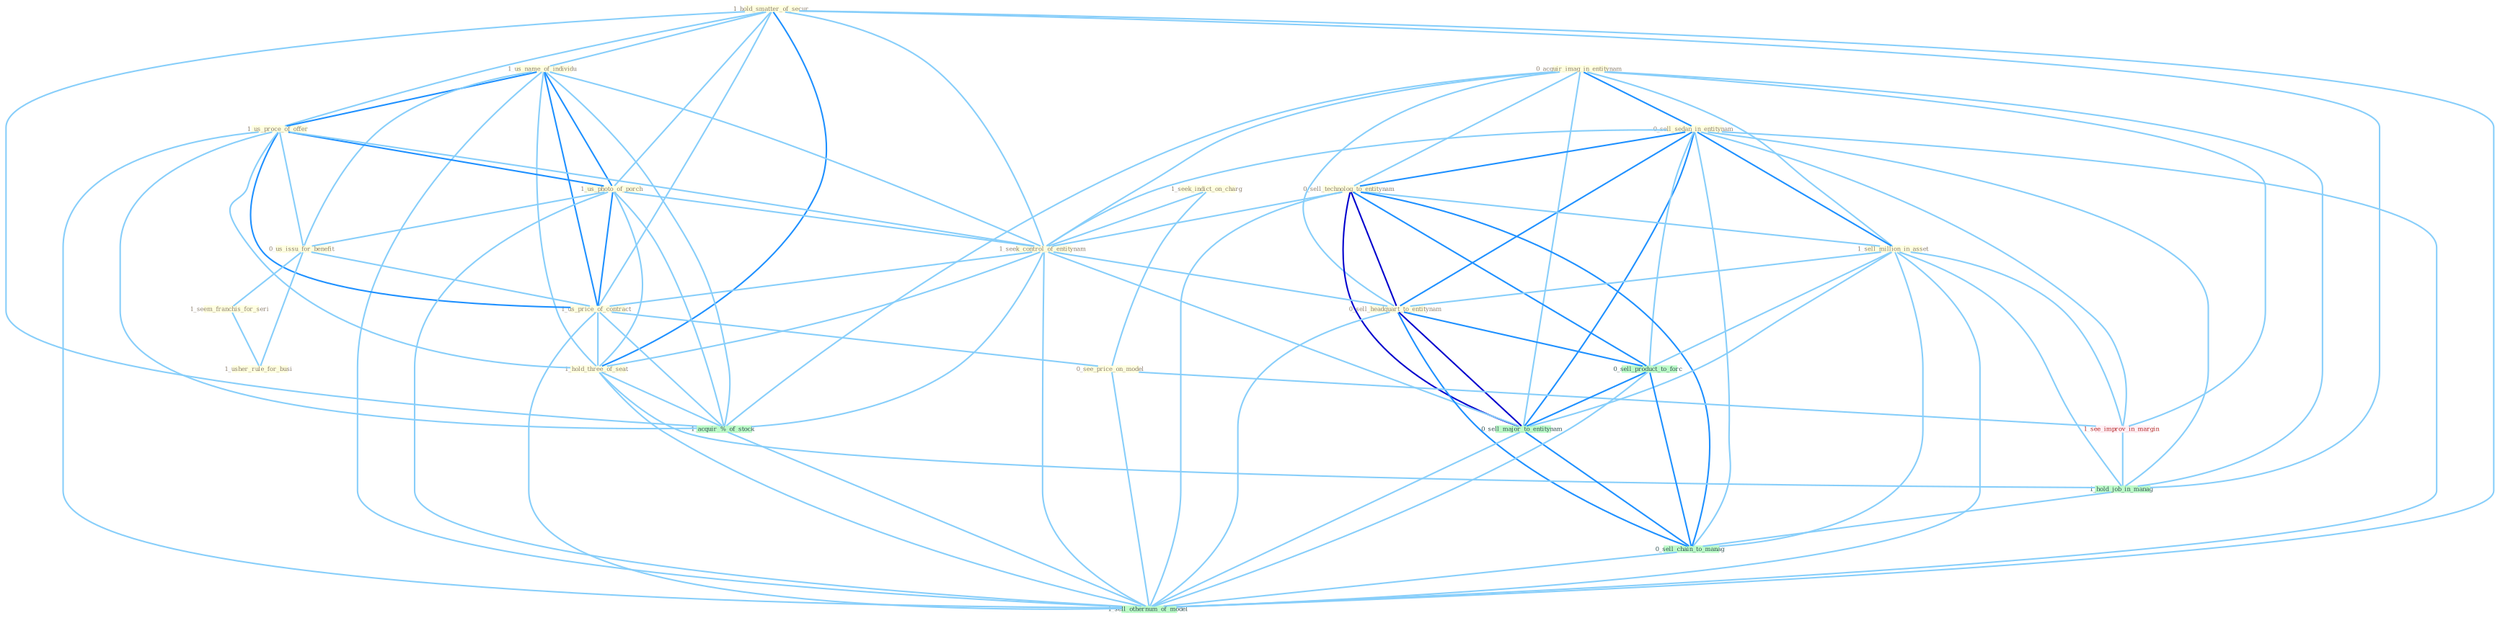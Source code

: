 Graph G{ 
    node
    [shape=polygon,style=filled,width=.5,height=.06,color="#BDFCC9",fixedsize=true,fontsize=4,
    fontcolor="#2f4f4f"];
    {node
    [color="#ffffe0", fontcolor="#8b7d6b"] "0_acquir_imag_in_entitynam " "1_seek_indict_on_charg " "1_hold_smatter_of_secur " "1_us_name_of_individu " "1_us_proce_of_offer " "1_us_photo_of_porch " "0_us_issu_for_benefit " "1_seem_franchis_for_seri " "0_sell_sedan_in_entitynam " "0_sell_technolog_to_entitynam " "1_seek_control_of_entitynam " "1_sell_million_in_asset " "1_us_price_of_contract " "0_sell_headquart_to_entitynam " "0_see_price_on_model " "1_hold_three_of_seat " "1_usher_rule_for_busi "}
{node [color="#fff0f5", fontcolor="#b22222"] "1_see_improv_in_margin "}
edge [color="#B0E2FF"];

	"0_acquir_imag_in_entitynam " -- "0_sell_sedan_in_entitynam " [w="2", color="#1e90ff" , len=0.8];
	"0_acquir_imag_in_entitynam " -- "0_sell_technolog_to_entitynam " [w="1", color="#87cefa" ];
	"0_acquir_imag_in_entitynam " -- "1_seek_control_of_entitynam " [w="1", color="#87cefa" ];
	"0_acquir_imag_in_entitynam " -- "1_sell_million_in_asset " [w="1", color="#87cefa" ];
	"0_acquir_imag_in_entitynam " -- "0_sell_headquart_to_entitynam " [w="1", color="#87cefa" ];
	"0_acquir_imag_in_entitynam " -- "1_see_improv_in_margin " [w="1", color="#87cefa" ];
	"0_acquir_imag_in_entitynam " -- "1_acquir_%_of_stock " [w="1", color="#87cefa" ];
	"0_acquir_imag_in_entitynam " -- "1_hold_job_in_manag " [w="1", color="#87cefa" ];
	"0_acquir_imag_in_entitynam " -- "0_sell_major_to_entitynam " [w="1", color="#87cefa" ];
	"1_seek_indict_on_charg " -- "1_seek_control_of_entitynam " [w="1", color="#87cefa" ];
	"1_seek_indict_on_charg " -- "0_see_price_on_model " [w="1", color="#87cefa" ];
	"1_hold_smatter_of_secur " -- "1_us_name_of_individu " [w="1", color="#87cefa" ];
	"1_hold_smatter_of_secur " -- "1_us_proce_of_offer " [w="1", color="#87cefa" ];
	"1_hold_smatter_of_secur " -- "1_us_photo_of_porch " [w="1", color="#87cefa" ];
	"1_hold_smatter_of_secur " -- "1_seek_control_of_entitynam " [w="1", color="#87cefa" ];
	"1_hold_smatter_of_secur " -- "1_us_price_of_contract " [w="1", color="#87cefa" ];
	"1_hold_smatter_of_secur " -- "1_hold_three_of_seat " [w="2", color="#1e90ff" , len=0.8];
	"1_hold_smatter_of_secur " -- "1_acquir_%_of_stock " [w="1", color="#87cefa" ];
	"1_hold_smatter_of_secur " -- "1_hold_job_in_manag " [w="1", color="#87cefa" ];
	"1_hold_smatter_of_secur " -- "1_sell_othernum_of_model " [w="1", color="#87cefa" ];
	"1_us_name_of_individu " -- "1_us_proce_of_offer " [w="2", color="#1e90ff" , len=0.8];
	"1_us_name_of_individu " -- "1_us_photo_of_porch " [w="2", color="#1e90ff" , len=0.8];
	"1_us_name_of_individu " -- "0_us_issu_for_benefit " [w="1", color="#87cefa" ];
	"1_us_name_of_individu " -- "1_seek_control_of_entitynam " [w="1", color="#87cefa" ];
	"1_us_name_of_individu " -- "1_us_price_of_contract " [w="2", color="#1e90ff" , len=0.8];
	"1_us_name_of_individu " -- "1_hold_three_of_seat " [w="1", color="#87cefa" ];
	"1_us_name_of_individu " -- "1_acquir_%_of_stock " [w="1", color="#87cefa" ];
	"1_us_name_of_individu " -- "1_sell_othernum_of_model " [w="1", color="#87cefa" ];
	"1_us_proce_of_offer " -- "1_us_photo_of_porch " [w="2", color="#1e90ff" , len=0.8];
	"1_us_proce_of_offer " -- "0_us_issu_for_benefit " [w="1", color="#87cefa" ];
	"1_us_proce_of_offer " -- "1_seek_control_of_entitynam " [w="1", color="#87cefa" ];
	"1_us_proce_of_offer " -- "1_us_price_of_contract " [w="2", color="#1e90ff" , len=0.8];
	"1_us_proce_of_offer " -- "1_hold_three_of_seat " [w="1", color="#87cefa" ];
	"1_us_proce_of_offer " -- "1_acquir_%_of_stock " [w="1", color="#87cefa" ];
	"1_us_proce_of_offer " -- "1_sell_othernum_of_model " [w="1", color="#87cefa" ];
	"1_us_photo_of_porch " -- "0_us_issu_for_benefit " [w="1", color="#87cefa" ];
	"1_us_photo_of_porch " -- "1_seek_control_of_entitynam " [w="1", color="#87cefa" ];
	"1_us_photo_of_porch " -- "1_us_price_of_contract " [w="2", color="#1e90ff" , len=0.8];
	"1_us_photo_of_porch " -- "1_hold_three_of_seat " [w="1", color="#87cefa" ];
	"1_us_photo_of_porch " -- "1_acquir_%_of_stock " [w="1", color="#87cefa" ];
	"1_us_photo_of_porch " -- "1_sell_othernum_of_model " [w="1", color="#87cefa" ];
	"0_us_issu_for_benefit " -- "1_seem_franchis_for_seri " [w="1", color="#87cefa" ];
	"0_us_issu_for_benefit " -- "1_us_price_of_contract " [w="1", color="#87cefa" ];
	"0_us_issu_for_benefit " -- "1_usher_rule_for_busi " [w="1", color="#87cefa" ];
	"1_seem_franchis_for_seri " -- "1_usher_rule_for_busi " [w="1", color="#87cefa" ];
	"0_sell_sedan_in_entitynam " -- "0_sell_technolog_to_entitynam " [w="2", color="#1e90ff" , len=0.8];
	"0_sell_sedan_in_entitynam " -- "1_seek_control_of_entitynam " [w="1", color="#87cefa" ];
	"0_sell_sedan_in_entitynam " -- "1_sell_million_in_asset " [w="2", color="#1e90ff" , len=0.8];
	"0_sell_sedan_in_entitynam " -- "0_sell_headquart_to_entitynam " [w="2", color="#1e90ff" , len=0.8];
	"0_sell_sedan_in_entitynam " -- "1_see_improv_in_margin " [w="1", color="#87cefa" ];
	"0_sell_sedan_in_entitynam " -- "1_hold_job_in_manag " [w="1", color="#87cefa" ];
	"0_sell_sedan_in_entitynam " -- "0_sell_product_to_forc " [w="1", color="#87cefa" ];
	"0_sell_sedan_in_entitynam " -- "0_sell_major_to_entitynam " [w="2", color="#1e90ff" , len=0.8];
	"0_sell_sedan_in_entitynam " -- "0_sell_chain_to_manag " [w="1", color="#87cefa" ];
	"0_sell_sedan_in_entitynam " -- "1_sell_othernum_of_model " [w="1", color="#87cefa" ];
	"0_sell_technolog_to_entitynam " -- "1_seek_control_of_entitynam " [w="1", color="#87cefa" ];
	"0_sell_technolog_to_entitynam " -- "1_sell_million_in_asset " [w="1", color="#87cefa" ];
	"0_sell_technolog_to_entitynam " -- "0_sell_headquart_to_entitynam " [w="3", color="#0000cd" , len=0.6];
	"0_sell_technolog_to_entitynam " -- "0_sell_product_to_forc " [w="2", color="#1e90ff" , len=0.8];
	"0_sell_technolog_to_entitynam " -- "0_sell_major_to_entitynam " [w="3", color="#0000cd" , len=0.6];
	"0_sell_technolog_to_entitynam " -- "0_sell_chain_to_manag " [w="2", color="#1e90ff" , len=0.8];
	"0_sell_technolog_to_entitynam " -- "1_sell_othernum_of_model " [w="1", color="#87cefa" ];
	"1_seek_control_of_entitynam " -- "1_us_price_of_contract " [w="1", color="#87cefa" ];
	"1_seek_control_of_entitynam " -- "0_sell_headquart_to_entitynam " [w="1", color="#87cefa" ];
	"1_seek_control_of_entitynam " -- "1_hold_three_of_seat " [w="1", color="#87cefa" ];
	"1_seek_control_of_entitynam " -- "1_acquir_%_of_stock " [w="1", color="#87cefa" ];
	"1_seek_control_of_entitynam " -- "0_sell_major_to_entitynam " [w="1", color="#87cefa" ];
	"1_seek_control_of_entitynam " -- "1_sell_othernum_of_model " [w="1", color="#87cefa" ];
	"1_sell_million_in_asset " -- "0_sell_headquart_to_entitynam " [w="1", color="#87cefa" ];
	"1_sell_million_in_asset " -- "1_see_improv_in_margin " [w="1", color="#87cefa" ];
	"1_sell_million_in_asset " -- "1_hold_job_in_manag " [w="1", color="#87cefa" ];
	"1_sell_million_in_asset " -- "0_sell_product_to_forc " [w="1", color="#87cefa" ];
	"1_sell_million_in_asset " -- "0_sell_major_to_entitynam " [w="1", color="#87cefa" ];
	"1_sell_million_in_asset " -- "0_sell_chain_to_manag " [w="1", color="#87cefa" ];
	"1_sell_million_in_asset " -- "1_sell_othernum_of_model " [w="1", color="#87cefa" ];
	"1_us_price_of_contract " -- "0_see_price_on_model " [w="1", color="#87cefa" ];
	"1_us_price_of_contract " -- "1_hold_three_of_seat " [w="1", color="#87cefa" ];
	"1_us_price_of_contract " -- "1_acquir_%_of_stock " [w="1", color="#87cefa" ];
	"1_us_price_of_contract " -- "1_sell_othernum_of_model " [w="1", color="#87cefa" ];
	"0_sell_headquart_to_entitynam " -- "0_sell_product_to_forc " [w="2", color="#1e90ff" , len=0.8];
	"0_sell_headquart_to_entitynam " -- "0_sell_major_to_entitynam " [w="3", color="#0000cd" , len=0.6];
	"0_sell_headquart_to_entitynam " -- "0_sell_chain_to_manag " [w="2", color="#1e90ff" , len=0.8];
	"0_sell_headquart_to_entitynam " -- "1_sell_othernum_of_model " [w="1", color="#87cefa" ];
	"0_see_price_on_model " -- "1_see_improv_in_margin " [w="1", color="#87cefa" ];
	"0_see_price_on_model " -- "1_sell_othernum_of_model " [w="1", color="#87cefa" ];
	"1_hold_three_of_seat " -- "1_acquir_%_of_stock " [w="1", color="#87cefa" ];
	"1_hold_three_of_seat " -- "1_hold_job_in_manag " [w="1", color="#87cefa" ];
	"1_hold_three_of_seat " -- "1_sell_othernum_of_model " [w="1", color="#87cefa" ];
	"1_see_improv_in_margin " -- "1_hold_job_in_manag " [w="1", color="#87cefa" ];
	"1_acquir_%_of_stock " -- "1_sell_othernum_of_model " [w="1", color="#87cefa" ];
	"1_hold_job_in_manag " -- "0_sell_chain_to_manag " [w="1", color="#87cefa" ];
	"0_sell_product_to_forc " -- "0_sell_major_to_entitynam " [w="2", color="#1e90ff" , len=0.8];
	"0_sell_product_to_forc " -- "0_sell_chain_to_manag " [w="2", color="#1e90ff" , len=0.8];
	"0_sell_product_to_forc " -- "1_sell_othernum_of_model " [w="1", color="#87cefa" ];
	"0_sell_major_to_entitynam " -- "0_sell_chain_to_manag " [w="2", color="#1e90ff" , len=0.8];
	"0_sell_major_to_entitynam " -- "1_sell_othernum_of_model " [w="1", color="#87cefa" ];
	"0_sell_chain_to_manag " -- "1_sell_othernum_of_model " [w="1", color="#87cefa" ];
}